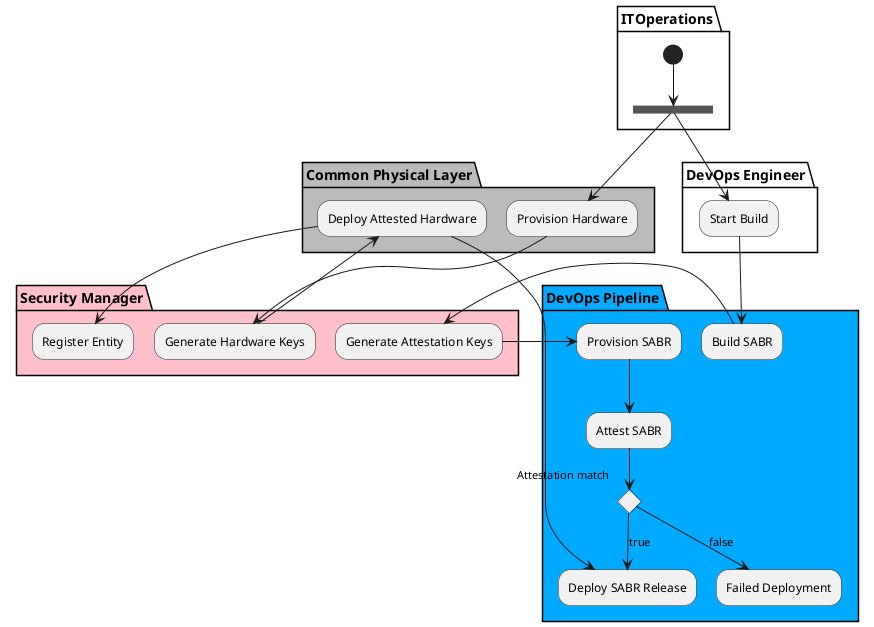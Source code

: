 @startuml
partition "ITOperations" {
(*) --> ===F1===
}

partition "Common Physical Layer" #bbbbbb {
===F1=== --> "Provision Hardware"
}

partition "DevOps Engineer" {
===F1=== --> "Start Build"
}
partition "Security Manager" #pink {
"Provision Hardware" --> "Generate Hardware Keys"
}
partition "Common Physical Layer" #bbbbbb {
"Generate Hardware Keys" --> "Deploy Attested Hardware"
}
partition "Security Manager" {
"Deploy Attested Hardware" --> "Register Entity"
}
partition "DevOps Pipeline" #00aaff {
"Deploy Attested Hardware" --> "Deploy SABR Release"
}
partition "DevOps Pipeline" #00aaff {
"Start Build" --> "Build SABR"
}
partition "Security Manager" pink {
"Build SABR" --> "Generate Attestation Keys"
}
partition "DevOps Pipeline" #00aaff {
"Generate Attestation Keys" --> "Provision SABR"
}
partition "DevOps Pipeline" #00aaff {
"Provision SABR" --> "Attest SABR"
}
partition "DevOps Pipeline" #00aaff {
"Attest SABR" --> if "Attestation match" then
}
partition "DevOps Pipeline" #00aaff {
else
--> [true] "Deploy SABR Release"
}
partition "DevOps Pipeline" #00aaff {
else
--> [false] "Failed Deployment"
}

@enduml
